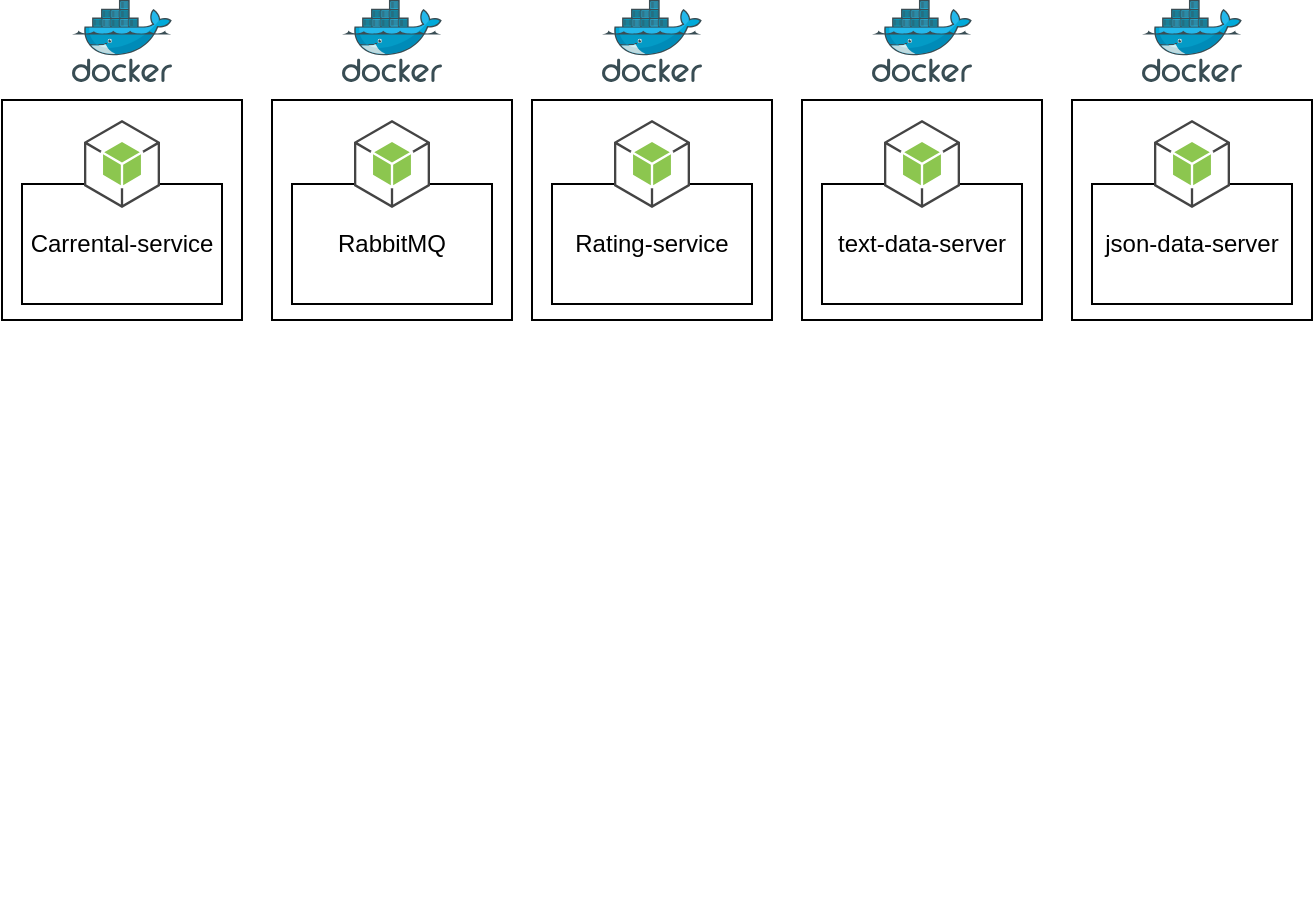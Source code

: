 <mxfile version="12.3.8" type="device" pages="1"><diagram id="bIeRKfzre2y92bsAymib" name="Page-1"><mxGraphModel dx="1662" dy="762" grid="1" gridSize="10" guides="1" tooltips="1" connect="1" arrows="1" fold="1" page="1" pageScale="1" pageWidth="850" pageHeight="1100" math="0" shadow="0"><root><mxCell id="0"/><mxCell id="1" parent="0"/><mxCell id="kUjnos19okIcpCgEd_07-17" value="" style="group" parent="1" vertex="1" connectable="0"><mxGeometry x="90" y="40" width="120" height="220" as="geometry"/></mxCell><mxCell id="UMf5DFJRfaWotc_zMsSm-4" value="" style="group" parent="kUjnos19okIcpCgEd_07-17" vertex="1" connectable="0"><mxGeometry width="120" height="160" as="geometry"/></mxCell><mxCell id="kUjnos19okIcpCgEd_07-18" value="" style="aspect=fixed;html=1;points=[];align=center;image;fontSize=12;image=img/lib/mscae/Docker.svg;" parent="UMf5DFJRfaWotc_zMsSm-4" vertex="1"><mxGeometry x="35" width="50" height="41" as="geometry"/></mxCell><mxCell id="kUjnos19okIcpCgEd_07-19" value="" style="rounded=0;whiteSpace=wrap;html=1;" parent="UMf5DFJRfaWotc_zMsSm-4" vertex="1"><mxGeometry y="50" width="120" height="110" as="geometry"/></mxCell><mxCell id="kUjnos19okIcpCgEd_07-20" value="Carrental-service" style="rounded=0;whiteSpace=wrap;html=1;" parent="UMf5DFJRfaWotc_zMsSm-4" vertex="1"><mxGeometry x="10" y="92" width="100" height="60" as="geometry"/></mxCell><mxCell id="UMf5DFJRfaWotc_zMsSm-1" value="" style="outlineConnect=0;dashed=0;verticalLabelPosition=bottom;verticalAlign=top;align=center;html=1;shape=mxgraph.aws3.android;fillColor=#8CC64F;gradientColor=none;" parent="UMf5DFJRfaWotc_zMsSm-4" vertex="1"><mxGeometry x="41" y="60" width="38" height="44" as="geometry"/></mxCell><mxCell id="UMf5DFJRfaWotc_zMsSm-5" value="" style="group" parent="1" vertex="1" connectable="0"><mxGeometry x="225" y="270" width="120" height="220" as="geometry"/></mxCell><mxCell id="UMf5DFJRfaWotc_zMsSm-6" value="" style="group" parent="UMf5DFJRfaWotc_zMsSm-5" vertex="1" connectable="0"><mxGeometry y="-230" width="120" height="160" as="geometry"/></mxCell><mxCell id="UMf5DFJRfaWotc_zMsSm-7" value="" style="aspect=fixed;html=1;points=[];align=center;image;fontSize=12;image=img/lib/mscae/Docker.svg;" parent="UMf5DFJRfaWotc_zMsSm-6" vertex="1"><mxGeometry x="35" width="50" height="41" as="geometry"/></mxCell><mxCell id="UMf5DFJRfaWotc_zMsSm-8" value="" style="rounded=0;whiteSpace=wrap;html=1;" parent="UMf5DFJRfaWotc_zMsSm-6" vertex="1"><mxGeometry y="50" width="120" height="110" as="geometry"/></mxCell><mxCell id="UMf5DFJRfaWotc_zMsSm-9" value="RabbitMQ" style="rounded=0;whiteSpace=wrap;html=1;" parent="UMf5DFJRfaWotc_zMsSm-6" vertex="1"><mxGeometry x="10" y="92" width="100" height="60" as="geometry"/></mxCell><mxCell id="UMf5DFJRfaWotc_zMsSm-10" value="" style="outlineConnect=0;dashed=0;verticalLabelPosition=bottom;verticalAlign=top;align=center;html=1;shape=mxgraph.aws3.android;fillColor=#8CC64F;gradientColor=none;" parent="UMf5DFJRfaWotc_zMsSm-6" vertex="1"><mxGeometry x="41" y="60" width="38" height="44" as="geometry"/></mxCell><mxCell id="UMf5DFJRfaWotc_zMsSm-11" value="" style="group" parent="1" vertex="1" connectable="0"><mxGeometry x="355" y="270" width="120" height="220" as="geometry"/></mxCell><mxCell id="UMf5DFJRfaWotc_zMsSm-12" value="" style="group" parent="UMf5DFJRfaWotc_zMsSm-11" vertex="1" connectable="0"><mxGeometry y="-230" width="120" height="160" as="geometry"/></mxCell><mxCell id="UMf5DFJRfaWotc_zMsSm-13" value="" style="aspect=fixed;html=1;points=[];align=center;image;fontSize=12;image=img/lib/mscae/Docker.svg;" parent="UMf5DFJRfaWotc_zMsSm-12" vertex="1"><mxGeometry x="35" width="50" height="41" as="geometry"/></mxCell><mxCell id="UMf5DFJRfaWotc_zMsSm-14" value="" style="rounded=0;whiteSpace=wrap;html=1;" parent="UMf5DFJRfaWotc_zMsSm-12" vertex="1"><mxGeometry y="50" width="120" height="110" as="geometry"/></mxCell><mxCell id="UMf5DFJRfaWotc_zMsSm-15" value="Rating-service" style="rounded=0;whiteSpace=wrap;html=1;" parent="UMf5DFJRfaWotc_zMsSm-12" vertex="1"><mxGeometry x="10" y="92" width="100" height="60" as="geometry"/></mxCell><mxCell id="UMf5DFJRfaWotc_zMsSm-16" value="" style="outlineConnect=0;dashed=0;verticalLabelPosition=bottom;verticalAlign=top;align=center;html=1;shape=mxgraph.aws3.android;fillColor=#8CC64F;gradientColor=none;" parent="UMf5DFJRfaWotc_zMsSm-12" vertex="1"><mxGeometry x="41" y="60" width="38" height="44" as="geometry"/></mxCell><mxCell id="UMf5DFJRfaWotc_zMsSm-17" value="" style="group" parent="1" vertex="1" connectable="0"><mxGeometry x="490" y="270" width="120" height="220" as="geometry"/></mxCell><mxCell id="UMf5DFJRfaWotc_zMsSm-18" value="" style="group" parent="UMf5DFJRfaWotc_zMsSm-17" vertex="1" connectable="0"><mxGeometry y="-230" width="120" height="160" as="geometry"/></mxCell><mxCell id="UMf5DFJRfaWotc_zMsSm-19" value="" style="aspect=fixed;html=1;points=[];align=center;image;fontSize=12;image=img/lib/mscae/Docker.svg;" parent="UMf5DFJRfaWotc_zMsSm-18" vertex="1"><mxGeometry x="35" width="50" height="41" as="geometry"/></mxCell><mxCell id="UMf5DFJRfaWotc_zMsSm-20" value="" style="rounded=0;whiteSpace=wrap;html=1;" parent="UMf5DFJRfaWotc_zMsSm-18" vertex="1"><mxGeometry y="50" width="120" height="110" as="geometry"/></mxCell><mxCell id="UMf5DFJRfaWotc_zMsSm-21" value="text-data-server" style="rounded=0;whiteSpace=wrap;html=1;" parent="UMf5DFJRfaWotc_zMsSm-18" vertex="1"><mxGeometry x="10" y="92" width="100" height="60" as="geometry"/></mxCell><mxCell id="UMf5DFJRfaWotc_zMsSm-22" value="" style="outlineConnect=0;dashed=0;verticalLabelPosition=bottom;verticalAlign=top;align=center;html=1;shape=mxgraph.aws3.android;fillColor=#8CC64F;gradientColor=none;" parent="UMf5DFJRfaWotc_zMsSm-18" vertex="1"><mxGeometry x="41" y="60" width="38" height="44" as="geometry"/></mxCell><mxCell id="UMf5DFJRfaWotc_zMsSm-23" value="" style="group" parent="1" vertex="1" connectable="0"><mxGeometry x="625" y="270" width="120" height="220" as="geometry"/></mxCell><mxCell id="UMf5DFJRfaWotc_zMsSm-24" value="" style="group" parent="UMf5DFJRfaWotc_zMsSm-23" vertex="1" connectable="0"><mxGeometry y="-230" width="120" height="160" as="geometry"/></mxCell><mxCell id="UMf5DFJRfaWotc_zMsSm-25" value="" style="aspect=fixed;html=1;points=[];align=center;image;fontSize=12;image=img/lib/mscae/Docker.svg;" parent="UMf5DFJRfaWotc_zMsSm-24" vertex="1"><mxGeometry x="35" width="50" height="41" as="geometry"/></mxCell><mxCell id="UMf5DFJRfaWotc_zMsSm-26" value="" style="rounded=0;whiteSpace=wrap;html=1;" parent="UMf5DFJRfaWotc_zMsSm-24" vertex="1"><mxGeometry y="50" width="120" height="110" as="geometry"/></mxCell><mxCell id="UMf5DFJRfaWotc_zMsSm-27" value="json-data-server" style="rounded=0;whiteSpace=wrap;html=1;" parent="UMf5DFJRfaWotc_zMsSm-24" vertex="1"><mxGeometry x="10" y="92" width="100" height="60" as="geometry"/></mxCell><mxCell id="UMf5DFJRfaWotc_zMsSm-28" value="" style="outlineConnect=0;dashed=0;verticalLabelPosition=bottom;verticalAlign=top;align=center;html=1;shape=mxgraph.aws3.android;fillColor=#8CC64F;gradientColor=none;" parent="UMf5DFJRfaWotc_zMsSm-24" vertex="1"><mxGeometry x="41" y="60" width="38" height="44" as="geometry"/></mxCell></root></mxGraphModel></diagram></mxfile>